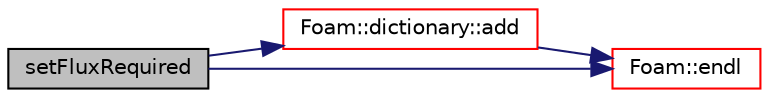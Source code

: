 digraph "setFluxRequired"
{
  bgcolor="transparent";
  edge [fontname="Helvetica",fontsize="10",labelfontname="Helvetica",labelfontsize="10"];
  node [fontname="Helvetica",fontsize="10",shape=record];
  rankdir="LR";
  Node4592 [label="setFluxRequired",height=0.2,width=0.4,color="black", fillcolor="grey75", style="filled", fontcolor="black"];
  Node4592 -> Node4593 [color="midnightblue",fontsize="10",style="solid",fontname="Helvetica"];
  Node4593 [label="Foam::dictionary::add",height=0.2,width=0.4,color="red",URL="$a27129.html#ac2ddcab42322c8d8af5e5830ab4d431b",tooltip="Add a new entry. "];
  Node4593 -> Node4595 [color="midnightblue",fontsize="10",style="solid",fontname="Helvetica"];
  Node4595 [label="Foam::endl",height=0.2,width=0.4,color="red",URL="$a21851.html#a2db8fe02a0d3909e9351bb4275b23ce4",tooltip="Add newline and flush stream. "];
  Node4592 -> Node4595 [color="midnightblue",fontsize="10",style="solid",fontname="Helvetica"];
}
